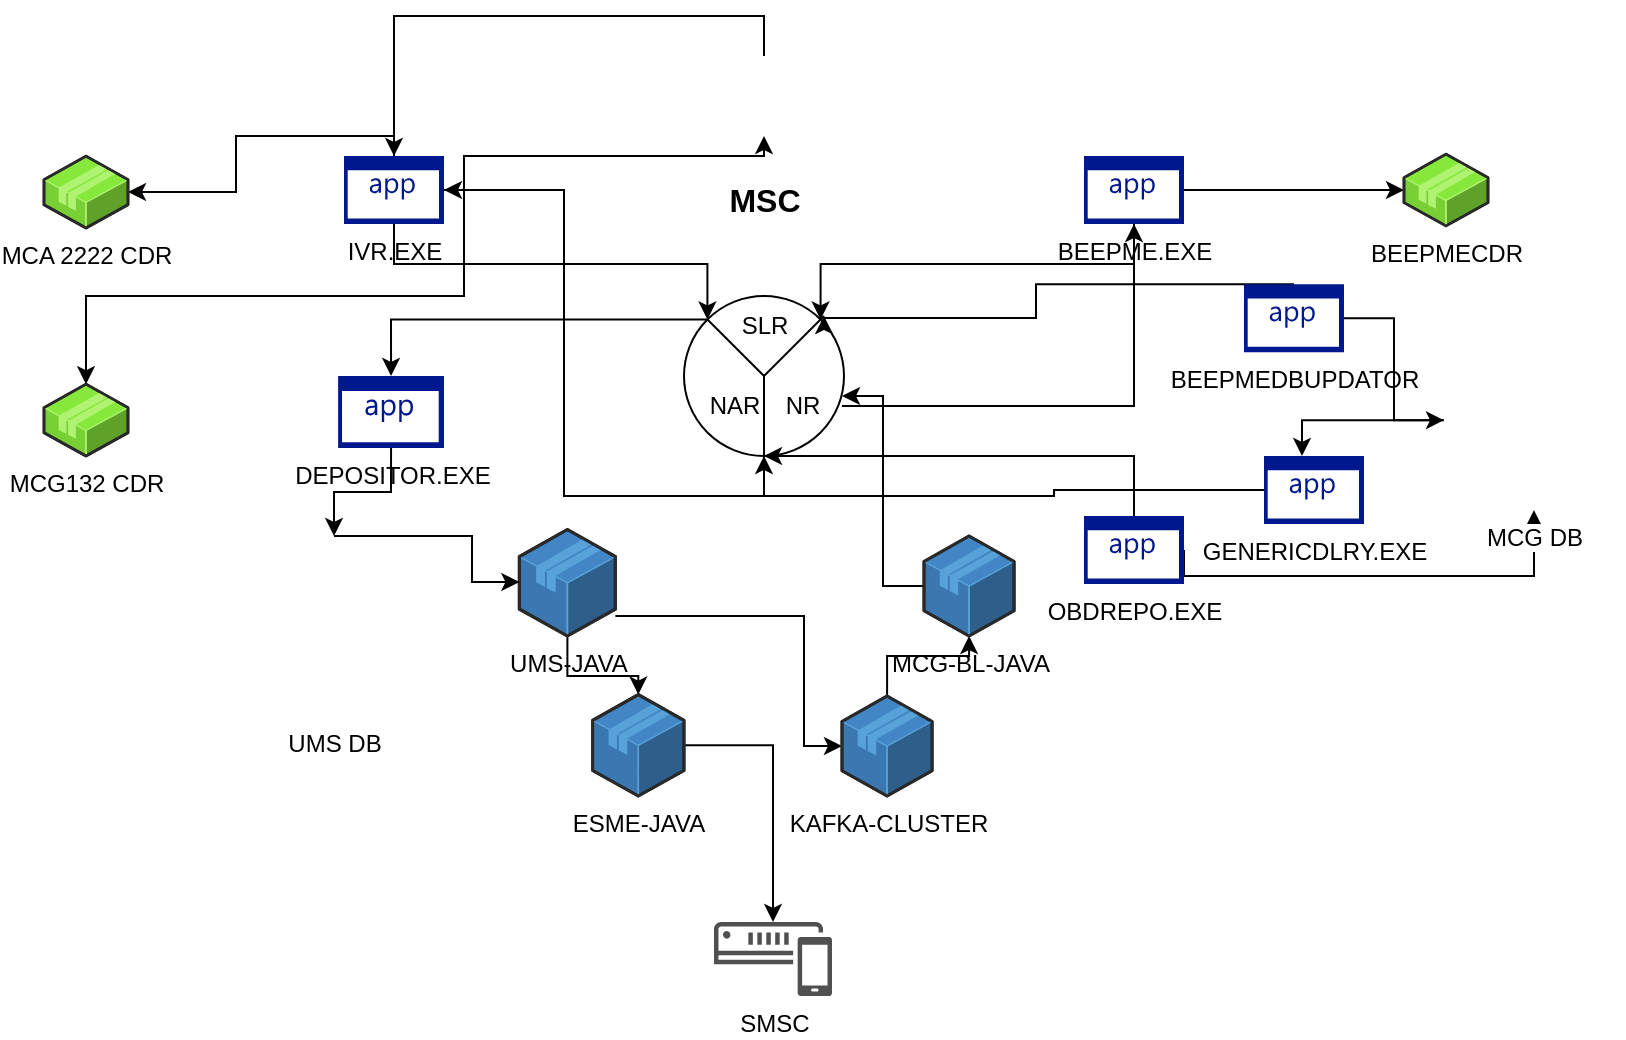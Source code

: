 <mxfile version="21.5.0" type="github">
  <diagram id="kgpKYQtTHZ0yAKxKKP6v" name="Page-1">
    <mxGraphModel dx="880" dy="476" grid="1" gridSize="10" guides="1" tooltips="1" connect="1" arrows="1" fold="1" page="1" pageScale="1" pageWidth="850" pageHeight="1100" background="#ffffff" math="0" shadow="0">
      <root>
        <mxCell id="0" />
        <mxCell id="1" parent="0" />
        <mxCell id="NeW28hHn6Nqj_jAddS36-64" style="edgeStyle=orthogonalEdgeStyle;rounded=0;orthogonalLoop=1;jettySize=auto;html=1;exitX=0.5;exitY=0;exitDx=0;exitDy=0;entryX=0.5;entryY=0;entryDx=0;entryDy=0;entryPerimeter=0;" edge="1" parent="1" source="NeW28hHn6Nqj_jAddS36-1" target="NeW28hHn6Nqj_jAddS36-28">
          <mxGeometry relative="1" as="geometry" />
        </mxCell>
        <mxCell id="NeW28hHn6Nqj_jAddS36-1" value="&lt;h3 style=&quot;font-size: 16px;&quot;&gt;MSC&lt;/h3&gt;" style="shape=image;html=1;verticalAlign=top;verticalLabelPosition=bottom;labelBackgroundColor=#ffffff;imageAspect=0;aspect=fixed;image=https://cdn1.iconfinder.com/data/icons/computer-hardware-cute-style-vol-2/52/signal__device__technology__radar__satellite__antenna__tower-128.png;fontFamily=Helvetica;fontStyle=1;fontSize=16;" vertex="1" parent="1">
          <mxGeometry x="380" y="80" width="40" height="40" as="geometry" />
        </mxCell>
        <mxCell id="NeW28hHn6Nqj_jAddS36-14" style="edgeStyle=orthogonalEdgeStyle;rounded=0;orthogonalLoop=1;jettySize=auto;html=1;" edge="1" parent="1" source="NeW28hHn6Nqj_jAddS36-12">
          <mxGeometry relative="1" as="geometry">
            <mxPoint x="400" y="260" as="targetPoint" />
            <Array as="points">
              <mxPoint x="400" y="270" />
              <mxPoint x="400" y="270" />
            </Array>
          </mxGeometry>
        </mxCell>
        <mxCell id="NeW28hHn6Nqj_jAddS36-37" style="edgeStyle=orthogonalEdgeStyle;rounded=0;orthogonalLoop=1;jettySize=auto;html=1;exitX=0;exitY=0;exitDx=0;exitDy=0;entryX=0.5;entryY=0;entryDx=0;entryDy=0;entryPerimeter=0;" edge="1" parent="1" source="NeW28hHn6Nqj_jAddS36-12" target="NeW28hHn6Nqj_jAddS36-29">
          <mxGeometry relative="1" as="geometry" />
        </mxCell>
        <mxCell id="NeW28hHn6Nqj_jAddS36-54" style="edgeStyle=orthogonalEdgeStyle;rounded=0;orthogonalLoop=1;jettySize=auto;html=1;exitX=0.5;exitY=1;exitDx=0;exitDy=0;entryX=1;entryY=0.5;entryDx=0;entryDy=0;entryPerimeter=0;" edge="1" parent="1" source="NeW28hHn6Nqj_jAddS36-12" target="NeW28hHn6Nqj_jAddS36-28">
          <mxGeometry relative="1" as="geometry" />
        </mxCell>
        <mxCell id="NeW28hHn6Nqj_jAddS36-12" value="" style="ellipse;whiteSpace=wrap;html=1;aspect=fixed;" vertex="1" parent="1">
          <mxGeometry x="360" y="200" width="80" height="80" as="geometry" />
        </mxCell>
        <mxCell id="NeW28hHn6Nqj_jAddS36-9" value="" style="endArrow=none;html=1;rounded=0;" edge="1" parent="1">
          <mxGeometry width="50" height="50" relative="1" as="geometry">
            <mxPoint x="400" y="280" as="sourcePoint" />
            <mxPoint x="400" y="240" as="targetPoint" />
          </mxGeometry>
        </mxCell>
        <mxCell id="NeW28hHn6Nqj_jAddS36-10" value="" style="endArrow=none;html=1;rounded=0;" edge="1" parent="1">
          <mxGeometry width="50" height="50" relative="1" as="geometry">
            <mxPoint x="400" y="240" as="sourcePoint" />
            <mxPoint x="430" y="210" as="targetPoint" />
          </mxGeometry>
        </mxCell>
        <mxCell id="NeW28hHn6Nqj_jAddS36-11" value="" style="endArrow=none;html=1;rounded=0;entryX=0;entryY=0;entryDx=0;entryDy=0;" edge="1" parent="1" target="NeW28hHn6Nqj_jAddS36-12">
          <mxGeometry width="50" height="50" relative="1" as="geometry">
            <mxPoint x="400" y="240" as="sourcePoint" />
            <mxPoint x="360" y="200" as="targetPoint" />
          </mxGeometry>
        </mxCell>
        <mxCell id="NeW28hHn6Nqj_jAddS36-13" value="SLR" style="text;html=1;align=center;verticalAlign=middle;resizable=0;points=[];autosize=1;strokeColor=none;fillColor=none;" vertex="1" parent="1">
          <mxGeometry x="375" y="200" width="50" height="30" as="geometry" />
        </mxCell>
        <mxCell id="NeW28hHn6Nqj_jAddS36-15" value="NAR" style="text;html=1;align=center;verticalAlign=middle;resizable=0;points=[];autosize=1;strokeColor=none;fillColor=none;" vertex="1" parent="1">
          <mxGeometry x="360" y="240" width="50" height="30" as="geometry" />
        </mxCell>
        <mxCell id="NeW28hHn6Nqj_jAddS36-47" style="edgeStyle=orthogonalEdgeStyle;rounded=0;orthogonalLoop=1;jettySize=auto;html=1;entryX=0.5;entryY=1;entryDx=0;entryDy=0;entryPerimeter=0;" edge="1" parent="1" source="NeW28hHn6Nqj_jAddS36-16" target="NeW28hHn6Nqj_jAddS36-27">
          <mxGeometry relative="1" as="geometry" />
        </mxCell>
        <mxCell id="NeW28hHn6Nqj_jAddS36-16" value="NR" style="text;html=1;align=center;verticalAlign=middle;resizable=0;points=[];autosize=1;strokeColor=none;fillColor=none;" vertex="1" parent="1">
          <mxGeometry x="399" y="240" width="40" height="30" as="geometry" />
        </mxCell>
        <mxCell id="NeW28hHn6Nqj_jAddS36-18" value="MCG132 CDR" style="verticalLabelPosition=bottom;html=1;verticalAlign=top;strokeWidth=1;align=center;outlineConnect=0;dashed=0;outlineConnect=0;shape=mxgraph.aws3d.application2;fillColor=#86E83A;strokeColor=#B0F373;aspect=fixed;" vertex="1" parent="1">
          <mxGeometry x="40" y="244.1" width="42" height="35.9" as="geometry" />
        </mxCell>
        <mxCell id="NeW28hHn6Nqj_jAddS36-43" style="edgeStyle=orthogonalEdgeStyle;rounded=0;orthogonalLoop=1;jettySize=auto;html=1;" edge="1" parent="1" source="NeW28hHn6Nqj_jAddS36-20" target="NeW28hHn6Nqj_jAddS36-21">
          <mxGeometry relative="1" as="geometry" />
        </mxCell>
        <mxCell id="NeW28hHn6Nqj_jAddS36-44" style="edgeStyle=orthogonalEdgeStyle;rounded=0;orthogonalLoop=1;jettySize=auto;html=1;" edge="1" parent="1" source="NeW28hHn6Nqj_jAddS36-20" target="NeW28hHn6Nqj_jAddS36-23">
          <mxGeometry relative="1" as="geometry">
            <Array as="points">
              <mxPoint x="420" y="360" />
              <mxPoint x="420" y="425" />
            </Array>
          </mxGeometry>
        </mxCell>
        <mxCell id="NeW28hHn6Nqj_jAddS36-20" value="UMS-JAVA" style="verticalLabelPosition=bottom;html=1;verticalAlign=top;strokeWidth=1;align=center;outlineConnect=0;dashed=0;outlineConnect=0;shape=mxgraph.aws3d.application;fillColor=#4286c5;strokeColor=#57A2D8;aspect=fixed;" vertex="1" parent="1">
          <mxGeometry x="277.69" y="316.74" width="48" height="53.26" as="geometry" />
        </mxCell>
        <mxCell id="NeW28hHn6Nqj_jAddS36-59" style="edgeStyle=orthogonalEdgeStyle;rounded=0;orthogonalLoop=1;jettySize=auto;html=1;" edge="1" parent="1" source="NeW28hHn6Nqj_jAddS36-21" target="NeW28hHn6Nqj_jAddS36-58">
          <mxGeometry relative="1" as="geometry" />
        </mxCell>
        <mxCell id="NeW28hHn6Nqj_jAddS36-21" value="ESME-JAVA" style="verticalLabelPosition=bottom;html=1;verticalAlign=top;strokeWidth=1;align=center;outlineConnect=0;dashed=0;outlineConnect=0;shape=mxgraph.aws3d.application;fillColor=#4286c5;strokeColor=#57A2D8;aspect=fixed;" vertex="1" parent="1">
          <mxGeometry x="314.31" y="399.3" width="45.69" height="50.7" as="geometry" />
        </mxCell>
        <mxCell id="NeW28hHn6Nqj_jAddS36-49" style="edgeStyle=orthogonalEdgeStyle;rounded=0;orthogonalLoop=1;jettySize=auto;html=1;exitX=0.5;exitY=0;exitDx=0;exitDy=0;exitPerimeter=0;" edge="1" parent="1" source="NeW28hHn6Nqj_jAddS36-22">
          <mxGeometry relative="1" as="geometry">
            <mxPoint x="430" y="210" as="targetPoint" />
            <Array as="points">
              <mxPoint x="536" y="194" />
              <mxPoint x="536" y="211" />
            </Array>
          </mxGeometry>
        </mxCell>
        <mxCell id="NeW28hHn6Nqj_jAddS36-51" style="edgeStyle=orthogonalEdgeStyle;rounded=0;orthogonalLoop=1;jettySize=auto;html=1;exitX=1;exitY=0.5;exitDx=0;exitDy=0;exitPerimeter=0;" edge="1" parent="1" source="NeW28hHn6Nqj_jAddS36-22" target="NeW28hHn6Nqj_jAddS36-40">
          <mxGeometry relative="1" as="geometry" />
        </mxCell>
        <mxCell id="NeW28hHn6Nqj_jAddS36-22" value="BEEPMEDBUPDATOR" style="sketch=0;aspect=fixed;pointerEvents=1;shadow=0;dashed=0;html=1;strokeColor=none;labelPosition=center;verticalLabelPosition=bottom;verticalAlign=top;align=center;fillColor=#00188D;shape=mxgraph.mscae.enterprise.application" vertex="1" parent="1">
          <mxGeometry x="640" y="194.1" width="50" height="34" as="geometry" />
        </mxCell>
        <mxCell id="NeW28hHn6Nqj_jAddS36-45" style="edgeStyle=orthogonalEdgeStyle;rounded=0;orthogonalLoop=1;jettySize=auto;html=1;" edge="1" parent="1" source="NeW28hHn6Nqj_jAddS36-23" target="NeW28hHn6Nqj_jAddS36-24">
          <mxGeometry relative="1" as="geometry" />
        </mxCell>
        <mxCell id="NeW28hHn6Nqj_jAddS36-23" value="KAFKA-CLUSTER" style="verticalLabelPosition=bottom;html=1;verticalAlign=top;strokeWidth=1;align=center;outlineConnect=0;dashed=0;outlineConnect=0;shape=mxgraph.aws3d.application;fillColor=#4286c5;strokeColor=#57A2D8;aspect=fixed;" vertex="1" parent="1">
          <mxGeometry x="439" y="400" width="45.05" height="50" as="geometry" />
        </mxCell>
        <mxCell id="NeW28hHn6Nqj_jAddS36-46" style="edgeStyle=orthogonalEdgeStyle;rounded=0;orthogonalLoop=1;jettySize=auto;html=1;entryX=1;entryY=0.333;entryDx=0;entryDy=0;entryPerimeter=0;" edge="1" parent="1" source="NeW28hHn6Nqj_jAddS36-24" target="NeW28hHn6Nqj_jAddS36-16">
          <mxGeometry relative="1" as="geometry" />
        </mxCell>
        <mxCell id="NeW28hHn6Nqj_jAddS36-24" value="MCG-BL-JAVA" style="verticalLabelPosition=bottom;html=1;verticalAlign=top;strokeWidth=1;align=center;outlineConnect=0;dashed=0;outlineConnect=0;shape=mxgraph.aws3d.application;fillColor=#4286c5;strokeColor=#57A2D8;aspect=fixed;" vertex="1" parent="1">
          <mxGeometry x="480" y="320" width="45.05" height="50" as="geometry" />
        </mxCell>
        <mxCell id="NeW28hHn6Nqj_jAddS36-53" style="edgeStyle=orthogonalEdgeStyle;rounded=0;orthogonalLoop=1;jettySize=auto;html=1;exitX=0;exitY=0.5;exitDx=0;exitDy=0;exitPerimeter=0;entryX=0.5;entryY=1;entryDx=0;entryDy=0;" edge="1" parent="1" source="NeW28hHn6Nqj_jAddS36-25" target="NeW28hHn6Nqj_jAddS36-12">
          <mxGeometry relative="1" as="geometry" />
        </mxCell>
        <mxCell id="NeW28hHn6Nqj_jAddS36-25" value="GENERICDLRY.EXE" style="sketch=0;aspect=fixed;pointerEvents=1;shadow=0;dashed=0;html=1;strokeColor=none;labelPosition=center;verticalLabelPosition=bottom;verticalAlign=top;align=center;fillColor=#00188D;shape=mxgraph.mscae.enterprise.application" vertex="1" parent="1">
          <mxGeometry x="650" y="280" width="50" height="34" as="geometry" />
        </mxCell>
        <mxCell id="NeW28hHn6Nqj_jAddS36-61" style="edgeStyle=orthogonalEdgeStyle;rounded=0;orthogonalLoop=1;jettySize=auto;html=1;exitX=1;exitY=0.5;exitDx=0;exitDy=0;exitPerimeter=0;" edge="1" parent="1" source="NeW28hHn6Nqj_jAddS36-26" target="NeW28hHn6Nqj_jAddS36-40">
          <mxGeometry relative="1" as="geometry">
            <Array as="points">
              <mxPoint x="610" y="340" />
              <mxPoint x="785" y="340" />
            </Array>
          </mxGeometry>
        </mxCell>
        <mxCell id="NeW28hHn6Nqj_jAddS36-62" style="edgeStyle=orthogonalEdgeStyle;rounded=0;orthogonalLoop=1;jettySize=auto;html=1;exitX=0.5;exitY=0;exitDx=0;exitDy=0;exitPerimeter=0;entryX=0.5;entryY=1;entryDx=0;entryDy=0;" edge="1" parent="1" source="NeW28hHn6Nqj_jAddS36-26" target="NeW28hHn6Nqj_jAddS36-12">
          <mxGeometry relative="1" as="geometry">
            <Array as="points">
              <mxPoint x="585" y="280" />
            </Array>
          </mxGeometry>
        </mxCell>
        <mxCell id="NeW28hHn6Nqj_jAddS36-26" value="OBDREPO.EXE" style="sketch=0;aspect=fixed;pointerEvents=1;shadow=0;dashed=0;html=1;strokeColor=none;labelPosition=center;verticalLabelPosition=bottom;verticalAlign=top;align=center;fillColor=#00188D;shape=mxgraph.mscae.enterprise.application" vertex="1" parent="1">
          <mxGeometry x="560" y="310" width="50" height="34" as="geometry" />
        </mxCell>
        <mxCell id="NeW28hHn6Nqj_jAddS36-48" style="edgeStyle=orthogonalEdgeStyle;rounded=0;orthogonalLoop=1;jettySize=auto;html=1;exitX=0.5;exitY=1;exitDx=0;exitDy=0;exitPerimeter=0;entryX=1;entryY=0;entryDx=0;entryDy=0;" edge="1" parent="1" source="NeW28hHn6Nqj_jAddS36-27" target="NeW28hHn6Nqj_jAddS36-12">
          <mxGeometry relative="1" as="geometry">
            <Array as="points">
              <mxPoint x="585" y="184" />
              <mxPoint x="428" y="184" />
            </Array>
          </mxGeometry>
        </mxCell>
        <mxCell id="NeW28hHn6Nqj_jAddS36-50" style="edgeStyle=orthogonalEdgeStyle;rounded=0;orthogonalLoop=1;jettySize=auto;html=1;exitX=1;exitY=0.5;exitDx=0;exitDy=0;exitPerimeter=0;" edge="1" parent="1" source="NeW28hHn6Nqj_jAddS36-27" target="NeW28hHn6Nqj_jAddS36-31">
          <mxGeometry relative="1" as="geometry" />
        </mxCell>
        <mxCell id="NeW28hHn6Nqj_jAddS36-27" value="BEEPME.EXE" style="sketch=0;aspect=fixed;pointerEvents=1;shadow=0;dashed=0;html=1;strokeColor=none;labelPosition=center;verticalLabelPosition=bottom;verticalAlign=top;align=center;fillColor=#00188D;shape=mxgraph.mscae.enterprise.application" vertex="1" parent="1">
          <mxGeometry x="560" y="130" width="50" height="34" as="geometry" />
        </mxCell>
        <mxCell id="NeW28hHn6Nqj_jAddS36-36" style="edgeStyle=orthogonalEdgeStyle;rounded=0;orthogonalLoop=1;jettySize=auto;html=1;exitX=0.5;exitY=1;exitDx=0;exitDy=0;exitPerimeter=0;entryX=0;entryY=0;entryDx=0;entryDy=0;" edge="1" parent="1" source="NeW28hHn6Nqj_jAddS36-28" target="NeW28hHn6Nqj_jAddS36-12">
          <mxGeometry relative="1" as="geometry">
            <Array as="points">
              <mxPoint x="215" y="184" />
              <mxPoint x="372" y="184" />
            </Array>
          </mxGeometry>
        </mxCell>
        <mxCell id="NeW28hHn6Nqj_jAddS36-38" style="edgeStyle=orthogonalEdgeStyle;rounded=0;orthogonalLoop=1;jettySize=auto;html=1;exitX=0.5;exitY=0;exitDx=0;exitDy=0;exitPerimeter=0;" edge="1" parent="1" source="NeW28hHn6Nqj_jAddS36-28" target="NeW28hHn6Nqj_jAddS36-30">
          <mxGeometry relative="1" as="geometry">
            <Array as="points">
              <mxPoint x="215" y="120" />
              <mxPoint x="136" y="120" />
              <mxPoint x="136" y="148" />
            </Array>
          </mxGeometry>
        </mxCell>
        <mxCell id="NeW28hHn6Nqj_jAddS36-55" style="edgeStyle=orthogonalEdgeStyle;rounded=0;orthogonalLoop=1;jettySize=auto;html=1;exitX=1;exitY=0.5;exitDx=0;exitDy=0;exitPerimeter=0;" edge="1" parent="1" source="NeW28hHn6Nqj_jAddS36-28" target="NeW28hHn6Nqj_jAddS36-1">
          <mxGeometry relative="1" as="geometry">
            <Array as="points">
              <mxPoint x="250" y="147" />
              <mxPoint x="250" y="130" />
              <mxPoint x="400" y="130" />
            </Array>
          </mxGeometry>
        </mxCell>
        <mxCell id="NeW28hHn6Nqj_jAddS36-63" style="edgeStyle=orthogonalEdgeStyle;rounded=0;orthogonalLoop=1;jettySize=auto;html=1;exitX=1;exitY=0.5;exitDx=0;exitDy=0;exitPerimeter=0;" edge="1" parent="1" source="NeW28hHn6Nqj_jAddS36-28" target="NeW28hHn6Nqj_jAddS36-18">
          <mxGeometry relative="1" as="geometry">
            <Array as="points">
              <mxPoint x="250" y="147" />
              <mxPoint x="250" y="200" />
              <mxPoint x="61" y="200" />
            </Array>
          </mxGeometry>
        </mxCell>
        <mxCell id="NeW28hHn6Nqj_jAddS36-28" value="IVR.EXE" style="sketch=0;aspect=fixed;pointerEvents=1;shadow=0;dashed=0;html=1;strokeColor=none;labelPosition=center;verticalLabelPosition=bottom;verticalAlign=top;align=center;fillColor=#00188D;shape=mxgraph.mscae.enterprise.application" vertex="1" parent="1">
          <mxGeometry x="190" y="130" width="50" height="34" as="geometry" />
        </mxCell>
        <mxCell id="NeW28hHn6Nqj_jAddS36-41" style="edgeStyle=orthogonalEdgeStyle;rounded=0;orthogonalLoop=1;jettySize=auto;html=1;exitX=0.5;exitY=1;exitDx=0;exitDy=0;exitPerimeter=0;entryX=0.5;entryY=0;entryDx=0;entryDy=0;" edge="1" parent="1" source="NeW28hHn6Nqj_jAddS36-29" target="NeW28hHn6Nqj_jAddS36-39">
          <mxGeometry relative="1" as="geometry" />
        </mxCell>
        <mxCell id="NeW28hHn6Nqj_jAddS36-29" value="DEPOSITOR.EXE" style="sketch=0;aspect=fixed;pointerEvents=1;shadow=0;dashed=0;html=1;strokeColor=none;labelPosition=center;verticalLabelPosition=bottom;verticalAlign=top;align=center;fillColor=#00188D;shape=mxgraph.mscae.enterprise.application" vertex="1" parent="1">
          <mxGeometry x="187.06" y="240" width="52.94" height="36" as="geometry" />
        </mxCell>
        <mxCell id="NeW28hHn6Nqj_jAddS36-30" value="MCA 2222 CDR" style="verticalLabelPosition=bottom;html=1;verticalAlign=top;strokeWidth=1;align=center;outlineConnect=0;dashed=0;outlineConnect=0;shape=mxgraph.aws3d.application2;fillColor=#86E83A;strokeColor=#B0F373;aspect=fixed;" vertex="1" parent="1">
          <mxGeometry x="40" y="130.1" width="42" height="35.9" as="geometry" />
        </mxCell>
        <mxCell id="NeW28hHn6Nqj_jAddS36-31" value="BEEPMECDR" style="verticalLabelPosition=bottom;html=1;verticalAlign=top;strokeWidth=1;align=center;outlineConnect=0;dashed=0;outlineConnect=0;shape=mxgraph.aws3d.application2;fillColor=#86E83A;strokeColor=#B0F373;aspect=fixed;" vertex="1" parent="1">
          <mxGeometry x="720" y="129.05" width="42" height="35.9" as="geometry" />
        </mxCell>
        <mxCell id="NeW28hHn6Nqj_jAddS36-32" style="edgeStyle=orthogonalEdgeStyle;rounded=0;orthogonalLoop=1;jettySize=auto;html=1;exitX=0.5;exitY=1;exitDx=0;exitDy=0;" edge="1" parent="1" source="NeW28hHn6Nqj_jAddS36-1" target="NeW28hHn6Nqj_jAddS36-1">
          <mxGeometry relative="1" as="geometry" />
        </mxCell>
        <mxCell id="NeW28hHn6Nqj_jAddS36-42" style="edgeStyle=orthogonalEdgeStyle;rounded=0;orthogonalLoop=1;jettySize=auto;html=1;exitX=0.5;exitY=0;exitDx=0;exitDy=0;" edge="1" parent="1" source="NeW28hHn6Nqj_jAddS36-39" target="NeW28hHn6Nqj_jAddS36-20">
          <mxGeometry relative="1" as="geometry">
            <Array as="points">
              <mxPoint x="254" y="320" />
              <mxPoint x="254" y="343" />
            </Array>
          </mxGeometry>
        </mxCell>
        <mxCell id="NeW28hHn6Nqj_jAddS36-39" value="UMS DB" style="shape=image;html=1;verticalAlign=top;verticalLabelPosition=bottom;labelBackgroundColor=#ffffff;imageAspect=0;aspect=fixed;image=https://cdn2.iconfinder.com/data/icons/whcompare-isometric-web-hosting-servers/50/database-128.png" vertex="1" parent="1">
          <mxGeometry x="140" y="320" width="90" height="90" as="geometry" />
        </mxCell>
        <mxCell id="NeW28hHn6Nqj_jAddS36-52" style="edgeStyle=orthogonalEdgeStyle;rounded=0;orthogonalLoop=1;jettySize=auto;html=1;entryX=0.38;entryY=0;entryDx=0;entryDy=0;entryPerimeter=0;" edge="1" parent="1" source="NeW28hHn6Nqj_jAddS36-40" target="NeW28hHn6Nqj_jAddS36-25">
          <mxGeometry relative="1" as="geometry">
            <Array as="points">
              <mxPoint x="669" y="262" />
            </Array>
          </mxGeometry>
        </mxCell>
        <mxCell id="NeW28hHn6Nqj_jAddS36-40" value="MCG DB" style="shape=image;html=1;verticalAlign=top;verticalLabelPosition=bottom;labelBackgroundColor=#ffffff;imageAspect=0;aspect=fixed;image=https://cdn2.iconfinder.com/data/icons/whcompare-isometric-web-hosting-servers/50/database-128.png" vertex="1" parent="1">
          <mxGeometry x="740" y="217.05" width="90" height="90" as="geometry" />
        </mxCell>
        <mxCell id="NeW28hHn6Nqj_jAddS36-58" value="SMSC" style="sketch=0;pointerEvents=1;shadow=0;dashed=0;html=1;strokeColor=none;fillColor=#505050;labelPosition=center;verticalLabelPosition=bottom;verticalAlign=top;outlineConnect=0;align=center;shape=mxgraph.office.communications.sms_gateway;" vertex="1" parent="1">
          <mxGeometry x="375" y="513" width="59" height="37" as="geometry" />
        </mxCell>
      </root>
    </mxGraphModel>
  </diagram>
</mxfile>
